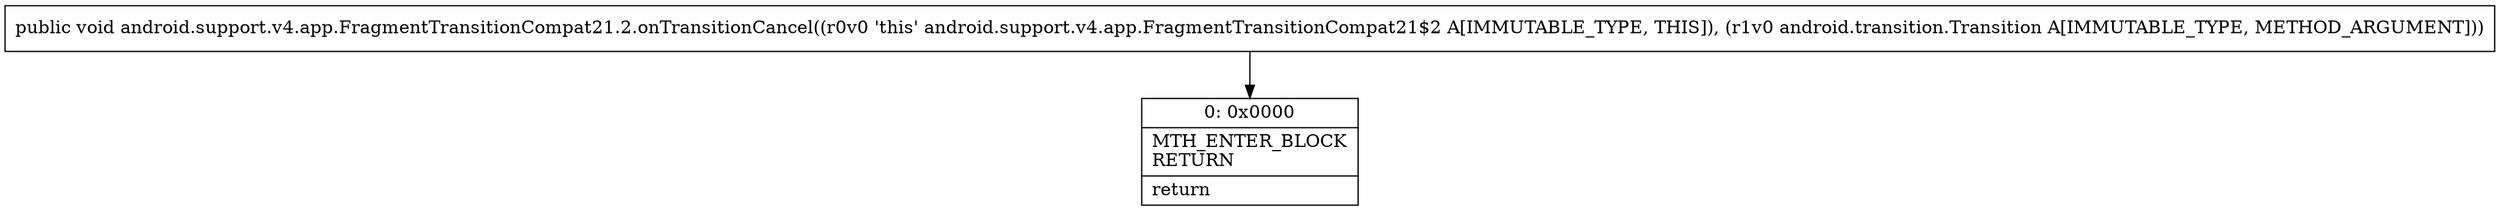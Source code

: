 digraph "CFG forandroid.support.v4.app.FragmentTransitionCompat21.2.onTransitionCancel(Landroid\/transition\/Transition;)V" {
Node_0 [shape=record,label="{0\:\ 0x0000|MTH_ENTER_BLOCK\lRETURN\l|return\l}"];
MethodNode[shape=record,label="{public void android.support.v4.app.FragmentTransitionCompat21.2.onTransitionCancel((r0v0 'this' android.support.v4.app.FragmentTransitionCompat21$2 A[IMMUTABLE_TYPE, THIS]), (r1v0 android.transition.Transition A[IMMUTABLE_TYPE, METHOD_ARGUMENT])) }"];
MethodNode -> Node_0;
}

